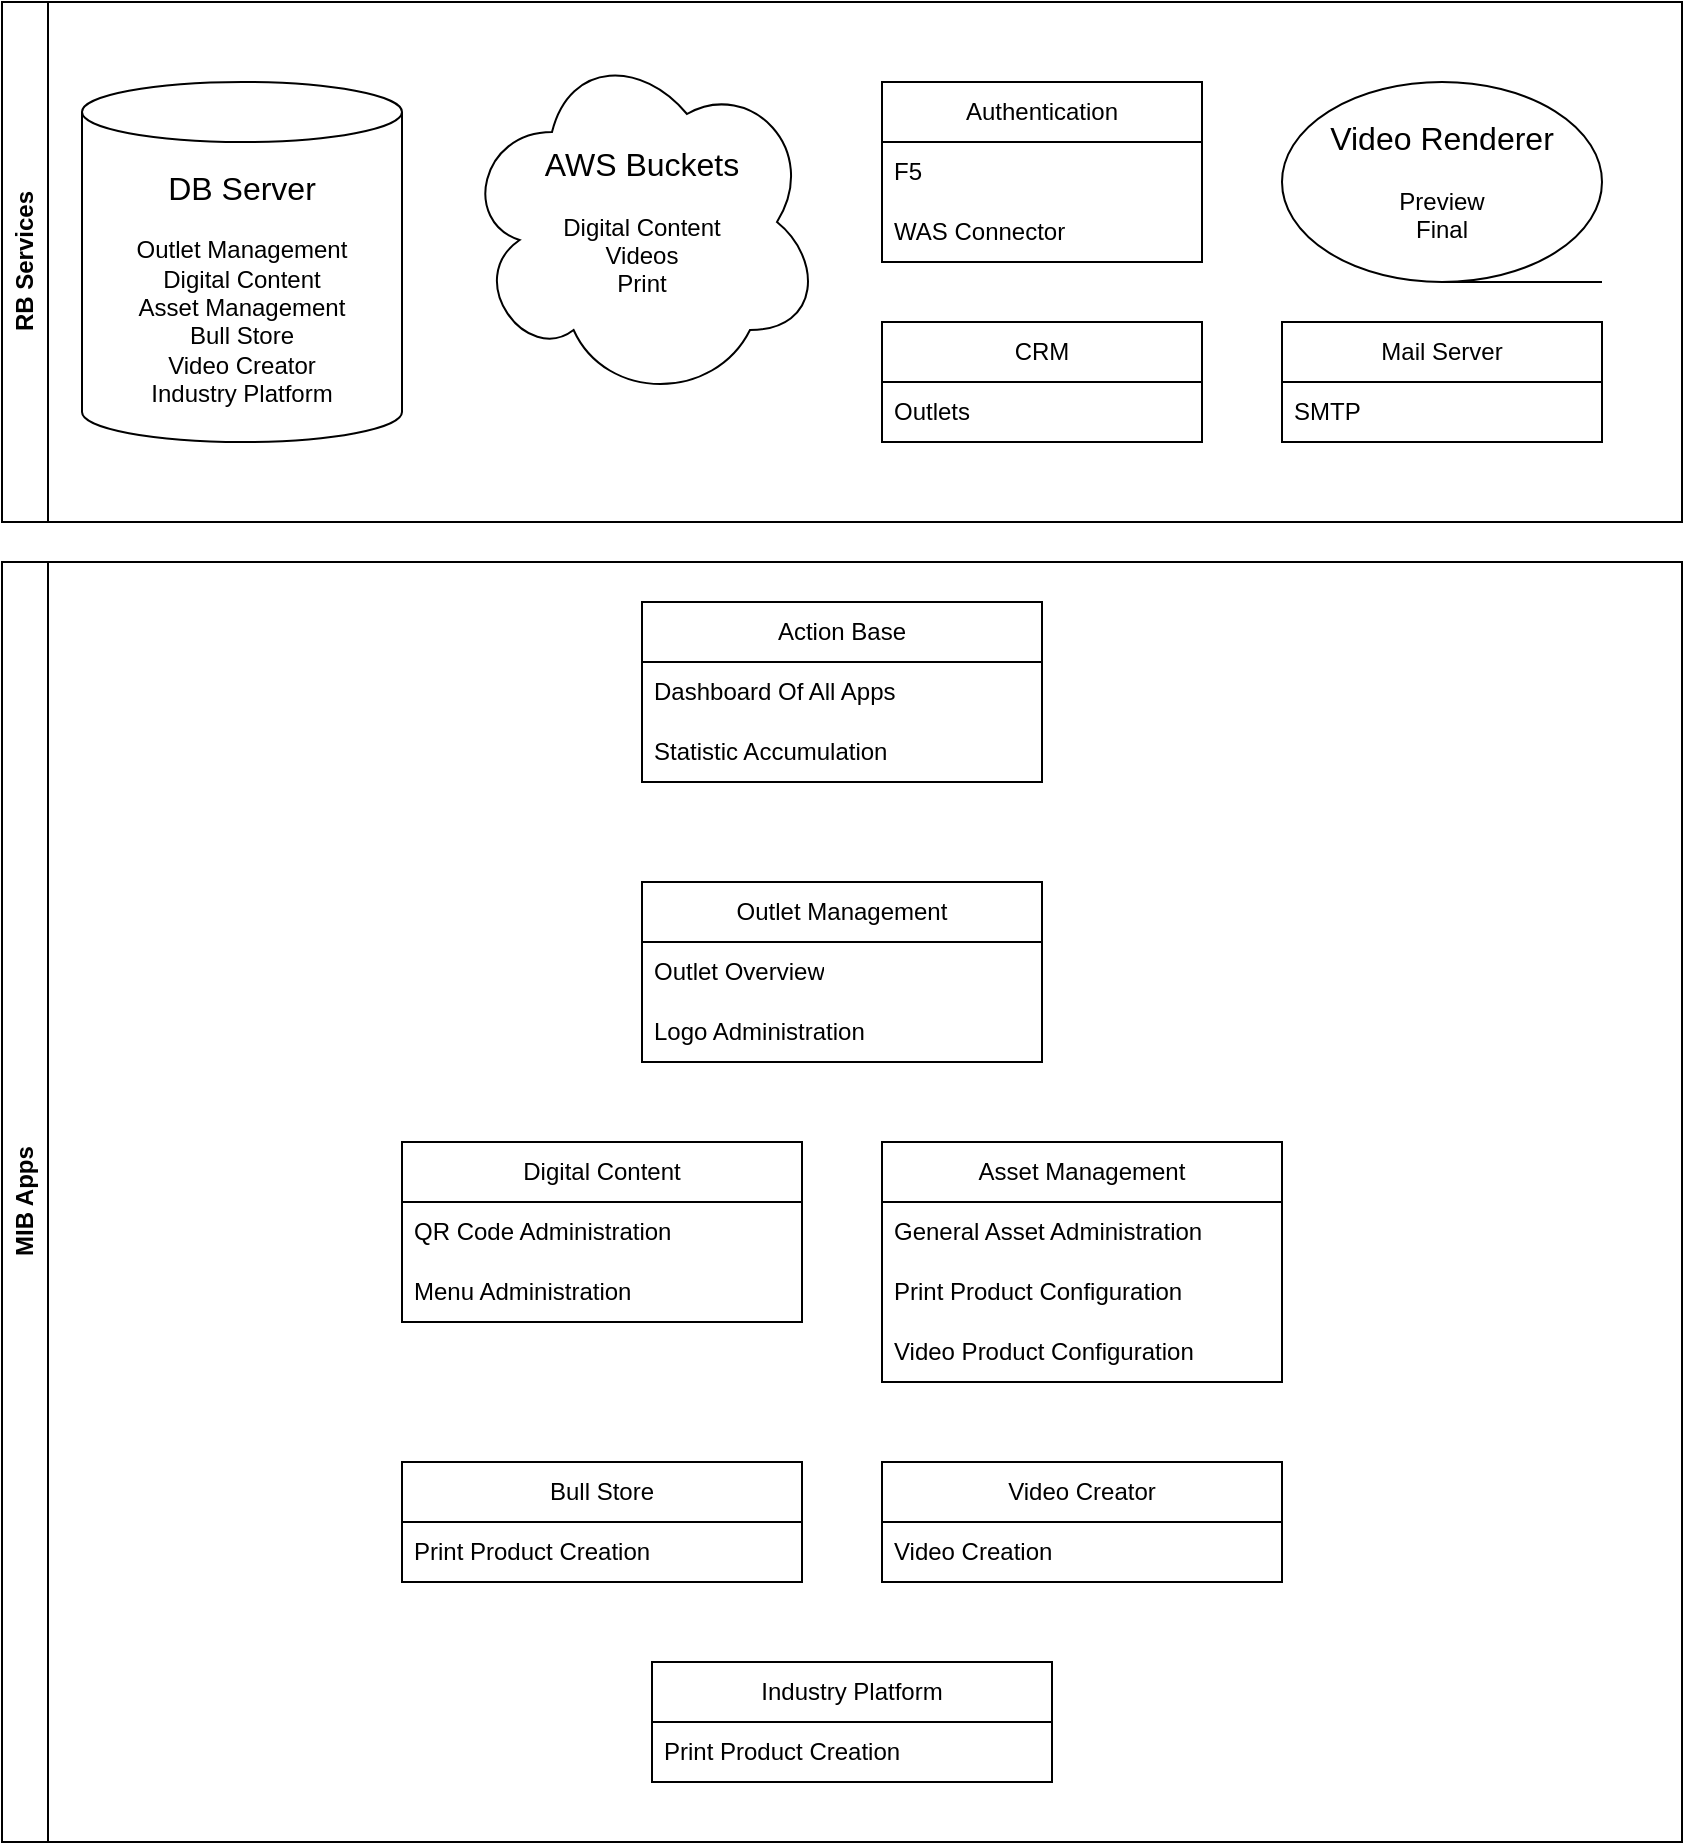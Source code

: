 <mxfile version="22.1.18" type="github">
  <diagram name="Page-1" id="9AHbF1EU9OmFgdpNVleD">
    <mxGraphModel dx="803" dy="751" grid="1" gridSize="10" guides="1" tooltips="1" connect="1" arrows="1" fold="1" page="1" pageScale="1" pageWidth="850" pageHeight="1100" math="0" shadow="0">
      <root>
        <mxCell id="0" />
        <mxCell id="1" parent="0" />
        <mxCell id="JS6CG7C1Ou-KLF0gEZJj-42" value="Authentication" style="swimlane;fontStyle=0;childLayout=stackLayout;horizontal=1;startSize=30;horizontalStack=0;resizeParent=1;resizeParentMax=0;resizeLast=0;collapsible=1;marginBottom=0;whiteSpace=wrap;html=1;" vertex="1" parent="1">
          <mxGeometry x="440" y="40" width="160" height="90" as="geometry" />
        </mxCell>
        <mxCell id="JS6CG7C1Ou-KLF0gEZJj-43" value="F5" style="text;strokeColor=none;fillColor=none;align=left;verticalAlign=middle;spacingLeft=4;spacingRight=4;overflow=hidden;points=[[0,0.5],[1,0.5]];portConstraint=eastwest;rotatable=0;whiteSpace=wrap;html=1;" vertex="1" parent="JS6CG7C1Ou-KLF0gEZJj-42">
          <mxGeometry y="30" width="160" height="30" as="geometry" />
        </mxCell>
        <mxCell id="JS6CG7C1Ou-KLF0gEZJj-44" value="WAS Connector" style="text;strokeColor=none;fillColor=none;align=left;verticalAlign=middle;spacingLeft=4;spacingRight=4;overflow=hidden;points=[[0,0.5],[1,0.5]];portConstraint=eastwest;rotatable=0;whiteSpace=wrap;html=1;" vertex="1" parent="JS6CG7C1Ou-KLF0gEZJj-42">
          <mxGeometry y="60" width="160" height="30" as="geometry" />
        </mxCell>
        <mxCell id="JS6CG7C1Ou-KLF0gEZJj-46" value="RB Services" style="swimlane;horizontal=0;whiteSpace=wrap;html=1;" vertex="1" parent="1">
          <mxGeometry width="840" height="260" as="geometry" />
        </mxCell>
        <mxCell id="JS6CG7C1Ou-KLF0gEZJj-56" value="Mail Server" style="swimlane;fontStyle=0;childLayout=stackLayout;horizontal=1;startSize=30;horizontalStack=0;resizeParent=1;resizeParentMax=0;resizeLast=0;collapsible=1;marginBottom=0;whiteSpace=wrap;html=1;" vertex="1" parent="JS6CG7C1Ou-KLF0gEZJj-46">
          <mxGeometry x="640" y="160" width="160" height="60" as="geometry" />
        </mxCell>
        <mxCell id="JS6CG7C1Ou-KLF0gEZJj-57" value="SMTP" style="text;strokeColor=none;fillColor=none;align=left;verticalAlign=middle;spacingLeft=4;spacingRight=4;overflow=hidden;points=[[0,0.5],[1,0.5]];portConstraint=eastwest;rotatable=0;whiteSpace=wrap;html=1;" vertex="1" parent="JS6CG7C1Ou-KLF0gEZJj-56">
          <mxGeometry y="30" width="160" height="30" as="geometry" />
        </mxCell>
        <mxCell id="JS6CG7C1Ou-KLF0gEZJj-62" value="&lt;font style=&quot;font-size: 16px;&quot;&gt;AWS Buckets&lt;br&gt;&lt;/font&gt;&lt;br&gt;Digital Content&lt;br&gt;Videos&lt;br&gt;Print" style="ellipse;shape=cloud;whiteSpace=wrap;html=1;" vertex="1" parent="JS6CG7C1Ou-KLF0gEZJj-46">
          <mxGeometry x="230" y="20" width="180" height="180" as="geometry" />
        </mxCell>
        <mxCell id="JS6CG7C1Ou-KLF0gEZJj-63" value="&lt;font style=&quot;font-size: 16px;&quot;&gt;DB Server&lt;br&gt;&lt;/font&gt;&lt;br&gt;Outlet Management&lt;br&gt;Digital Content&lt;br&gt;Asset Management&lt;br&gt;Bull Store&lt;br&gt;Video Creator&lt;br&gt;Industry Platform" style="shape=cylinder3;whiteSpace=wrap;html=1;boundedLbl=1;backgroundOutline=1;size=15;" vertex="1" parent="JS6CG7C1Ou-KLF0gEZJj-46">
          <mxGeometry x="40" y="40" width="160" height="180" as="geometry" />
        </mxCell>
        <mxCell id="JS6CG7C1Ou-KLF0gEZJj-64" value="&lt;font style=&quot;font-size: 16px;&quot;&gt;Video Renderer&lt;br&gt;&lt;/font&gt;&lt;br&gt;Preview&lt;br&gt;Final" style="shape=tapeData;whiteSpace=wrap;html=1;perimeter=ellipsePerimeter;" vertex="1" parent="JS6CG7C1Ou-KLF0gEZJj-46">
          <mxGeometry x="640" y="40" width="160" height="100" as="geometry" />
        </mxCell>
        <mxCell id="JS6CG7C1Ou-KLF0gEZJj-70" value="CRM" style="swimlane;fontStyle=0;childLayout=stackLayout;horizontal=1;startSize=30;horizontalStack=0;resizeParent=1;resizeParentMax=0;resizeLast=0;collapsible=1;marginBottom=0;whiteSpace=wrap;html=1;" vertex="1" parent="JS6CG7C1Ou-KLF0gEZJj-46">
          <mxGeometry x="440" y="160" width="160" height="60" as="geometry" />
        </mxCell>
        <mxCell id="JS6CG7C1Ou-KLF0gEZJj-71" value="Outlets" style="text;strokeColor=none;fillColor=none;align=left;verticalAlign=middle;spacingLeft=4;spacingRight=4;overflow=hidden;points=[[0,0.5],[1,0.5]];portConstraint=eastwest;rotatable=0;whiteSpace=wrap;html=1;" vertex="1" parent="JS6CG7C1Ou-KLF0gEZJj-70">
          <mxGeometry y="30" width="160" height="30" as="geometry" />
        </mxCell>
        <mxCell id="JS6CG7C1Ou-KLF0gEZJj-66" value="Action Base" style="swimlane;fontStyle=0;childLayout=stackLayout;horizontal=1;startSize=30;horizontalStack=0;resizeParent=1;resizeParentMax=0;resizeLast=0;collapsible=1;marginBottom=0;whiteSpace=wrap;html=1;" vertex="1" parent="1">
          <mxGeometry x="320" y="300" width="200" height="90" as="geometry" />
        </mxCell>
        <mxCell id="JS6CG7C1Ou-KLF0gEZJj-67" value="Dashboard Of All Apps" style="text;strokeColor=none;fillColor=none;align=left;verticalAlign=middle;spacingLeft=4;spacingRight=4;overflow=hidden;points=[[0,0.5],[1,0.5]];portConstraint=eastwest;rotatable=0;whiteSpace=wrap;html=1;" vertex="1" parent="JS6CG7C1Ou-KLF0gEZJj-66">
          <mxGeometry y="30" width="200" height="30" as="geometry" />
        </mxCell>
        <mxCell id="JS6CG7C1Ou-KLF0gEZJj-68" value="Statistic Accumulation" style="text;strokeColor=none;fillColor=none;align=left;verticalAlign=middle;spacingLeft=4;spacingRight=4;overflow=hidden;points=[[0,0.5],[1,0.5]];portConstraint=eastwest;rotatable=0;whiteSpace=wrap;html=1;" vertex="1" parent="JS6CG7C1Ou-KLF0gEZJj-66">
          <mxGeometry y="60" width="200" height="30" as="geometry" />
        </mxCell>
        <mxCell id="JS6CG7C1Ou-KLF0gEZJj-74" value="Outlet Management" style="swimlane;fontStyle=0;childLayout=stackLayout;horizontal=1;startSize=30;horizontalStack=0;resizeParent=1;resizeParentMax=0;resizeLast=0;collapsible=1;marginBottom=0;whiteSpace=wrap;html=1;" vertex="1" parent="1">
          <mxGeometry x="320" y="440" width="200" height="90" as="geometry" />
        </mxCell>
        <mxCell id="JS6CG7C1Ou-KLF0gEZJj-75" value="Outlet Overview" style="text;strokeColor=none;fillColor=none;align=left;verticalAlign=middle;spacingLeft=4;spacingRight=4;overflow=hidden;points=[[0,0.5],[1,0.5]];portConstraint=eastwest;rotatable=0;whiteSpace=wrap;html=1;" vertex="1" parent="JS6CG7C1Ou-KLF0gEZJj-74">
          <mxGeometry y="30" width="200" height="30" as="geometry" />
        </mxCell>
        <mxCell id="JS6CG7C1Ou-KLF0gEZJj-76" value="Logo Administration" style="text;strokeColor=none;fillColor=none;align=left;verticalAlign=middle;spacingLeft=4;spacingRight=4;overflow=hidden;points=[[0,0.5],[1,0.5]];portConstraint=eastwest;rotatable=0;whiteSpace=wrap;html=1;" vertex="1" parent="JS6CG7C1Ou-KLF0gEZJj-74">
          <mxGeometry y="60" width="200" height="30" as="geometry" />
        </mxCell>
        <mxCell id="JS6CG7C1Ou-KLF0gEZJj-81" value="Digital Content" style="swimlane;fontStyle=0;childLayout=stackLayout;horizontal=1;startSize=30;horizontalStack=0;resizeParent=1;resizeParentMax=0;resizeLast=0;collapsible=1;marginBottom=0;whiteSpace=wrap;html=1;" vertex="1" parent="1">
          <mxGeometry x="200" y="570" width="200" height="90" as="geometry" />
        </mxCell>
        <mxCell id="JS6CG7C1Ou-KLF0gEZJj-87" value="QR Code Administration" style="text;strokeColor=none;fillColor=none;align=left;verticalAlign=middle;spacingLeft=4;spacingRight=4;overflow=hidden;points=[[0,0.5],[1,0.5]];portConstraint=eastwest;rotatable=0;whiteSpace=wrap;html=1;" vertex="1" parent="JS6CG7C1Ou-KLF0gEZJj-81">
          <mxGeometry y="30" width="200" height="30" as="geometry" />
        </mxCell>
        <mxCell id="JS6CG7C1Ou-KLF0gEZJj-82" value="Menu Administration" style="text;strokeColor=none;fillColor=none;align=left;verticalAlign=middle;spacingLeft=4;spacingRight=4;overflow=hidden;points=[[0,0.5],[1,0.5]];portConstraint=eastwest;rotatable=0;whiteSpace=wrap;html=1;" vertex="1" parent="JS6CG7C1Ou-KLF0gEZJj-81">
          <mxGeometry y="60" width="200" height="30" as="geometry" />
        </mxCell>
        <mxCell id="JS6CG7C1Ou-KLF0gEZJj-94" value="Bull Store" style="swimlane;fontStyle=0;childLayout=stackLayout;horizontal=1;startSize=30;horizontalStack=0;resizeParent=1;resizeParentMax=0;resizeLast=0;collapsible=1;marginBottom=0;whiteSpace=wrap;html=1;" vertex="1" parent="1">
          <mxGeometry x="200" y="730" width="200" height="60" as="geometry" />
        </mxCell>
        <mxCell id="JS6CG7C1Ou-KLF0gEZJj-96" value="Print Product Creation" style="text;strokeColor=none;fillColor=none;align=left;verticalAlign=middle;spacingLeft=4;spacingRight=4;overflow=hidden;points=[[0,0.5],[1,0.5]];portConstraint=eastwest;rotatable=0;whiteSpace=wrap;html=1;" vertex="1" parent="JS6CG7C1Ou-KLF0gEZJj-94">
          <mxGeometry y="30" width="200" height="30" as="geometry" />
        </mxCell>
        <mxCell id="JS6CG7C1Ou-KLF0gEZJj-97" value="Video Creator" style="swimlane;fontStyle=0;childLayout=stackLayout;horizontal=1;startSize=30;horizontalStack=0;resizeParent=1;resizeParentMax=0;resizeLast=0;collapsible=1;marginBottom=0;whiteSpace=wrap;html=1;" vertex="1" parent="1">
          <mxGeometry x="440" y="730" width="200" height="60" as="geometry" />
        </mxCell>
        <mxCell id="JS6CG7C1Ou-KLF0gEZJj-98" value="Video Creation" style="text;strokeColor=none;fillColor=none;align=left;verticalAlign=middle;spacingLeft=4;spacingRight=4;overflow=hidden;points=[[0,0.5],[1,0.5]];portConstraint=eastwest;rotatable=0;whiteSpace=wrap;html=1;" vertex="1" parent="JS6CG7C1Ou-KLF0gEZJj-97">
          <mxGeometry y="30" width="200" height="30" as="geometry" />
        </mxCell>
        <mxCell id="JS6CG7C1Ou-KLF0gEZJj-102" value="Industry Platform" style="swimlane;fontStyle=0;childLayout=stackLayout;horizontal=1;startSize=30;horizontalStack=0;resizeParent=1;resizeParentMax=0;resizeLast=0;collapsible=1;marginBottom=0;whiteSpace=wrap;html=1;" vertex="1" parent="1">
          <mxGeometry x="325" y="830" width="200" height="60" as="geometry" />
        </mxCell>
        <mxCell id="JS6CG7C1Ou-KLF0gEZJj-103" value="Print Product Creation" style="text;strokeColor=none;fillColor=none;align=left;verticalAlign=middle;spacingLeft=4;spacingRight=4;overflow=hidden;points=[[0,0.5],[1,0.5]];portConstraint=eastwest;rotatable=0;whiteSpace=wrap;html=1;" vertex="1" parent="JS6CG7C1Ou-KLF0gEZJj-102">
          <mxGeometry y="30" width="200" height="30" as="geometry" />
        </mxCell>
        <mxCell id="JS6CG7C1Ou-KLF0gEZJj-104" value="Asset Management" style="swimlane;fontStyle=0;childLayout=stackLayout;horizontal=1;startSize=30;horizontalStack=0;resizeParent=1;resizeParentMax=0;resizeLast=0;collapsible=1;marginBottom=0;whiteSpace=wrap;html=1;" vertex="1" parent="1">
          <mxGeometry x="440" y="570" width="200" height="120" as="geometry" />
        </mxCell>
        <mxCell id="JS6CG7C1Ou-KLF0gEZJj-105" value="General Asset Administration" style="text;strokeColor=none;fillColor=none;align=left;verticalAlign=middle;spacingLeft=4;spacingRight=4;overflow=hidden;points=[[0,0.5],[1,0.5]];portConstraint=eastwest;rotatable=0;whiteSpace=wrap;html=1;" vertex="1" parent="JS6CG7C1Ou-KLF0gEZJj-104">
          <mxGeometry y="30" width="200" height="30" as="geometry" />
        </mxCell>
        <mxCell id="JS6CG7C1Ou-KLF0gEZJj-107" value="Print Product Configuration" style="text;strokeColor=none;fillColor=none;align=left;verticalAlign=middle;spacingLeft=4;spacingRight=4;overflow=hidden;points=[[0,0.5],[1,0.5]];portConstraint=eastwest;rotatable=0;whiteSpace=wrap;html=1;" vertex="1" parent="JS6CG7C1Ou-KLF0gEZJj-104">
          <mxGeometry y="60" width="200" height="30" as="geometry" />
        </mxCell>
        <mxCell id="JS6CG7C1Ou-KLF0gEZJj-111" value="Video Product Configuration" style="text;strokeColor=none;fillColor=none;align=left;verticalAlign=middle;spacingLeft=4;spacingRight=4;overflow=hidden;points=[[0,0.5],[1,0.5]];portConstraint=eastwest;rotatable=0;whiteSpace=wrap;html=1;" vertex="1" parent="JS6CG7C1Ou-KLF0gEZJj-104">
          <mxGeometry y="90" width="200" height="30" as="geometry" />
        </mxCell>
        <mxCell id="JS6CG7C1Ou-KLF0gEZJj-112" value="MIB Apps" style="swimlane;horizontal=0;whiteSpace=wrap;html=1;" vertex="1" parent="1">
          <mxGeometry y="280" width="840" height="640" as="geometry" />
        </mxCell>
      </root>
    </mxGraphModel>
  </diagram>
</mxfile>
